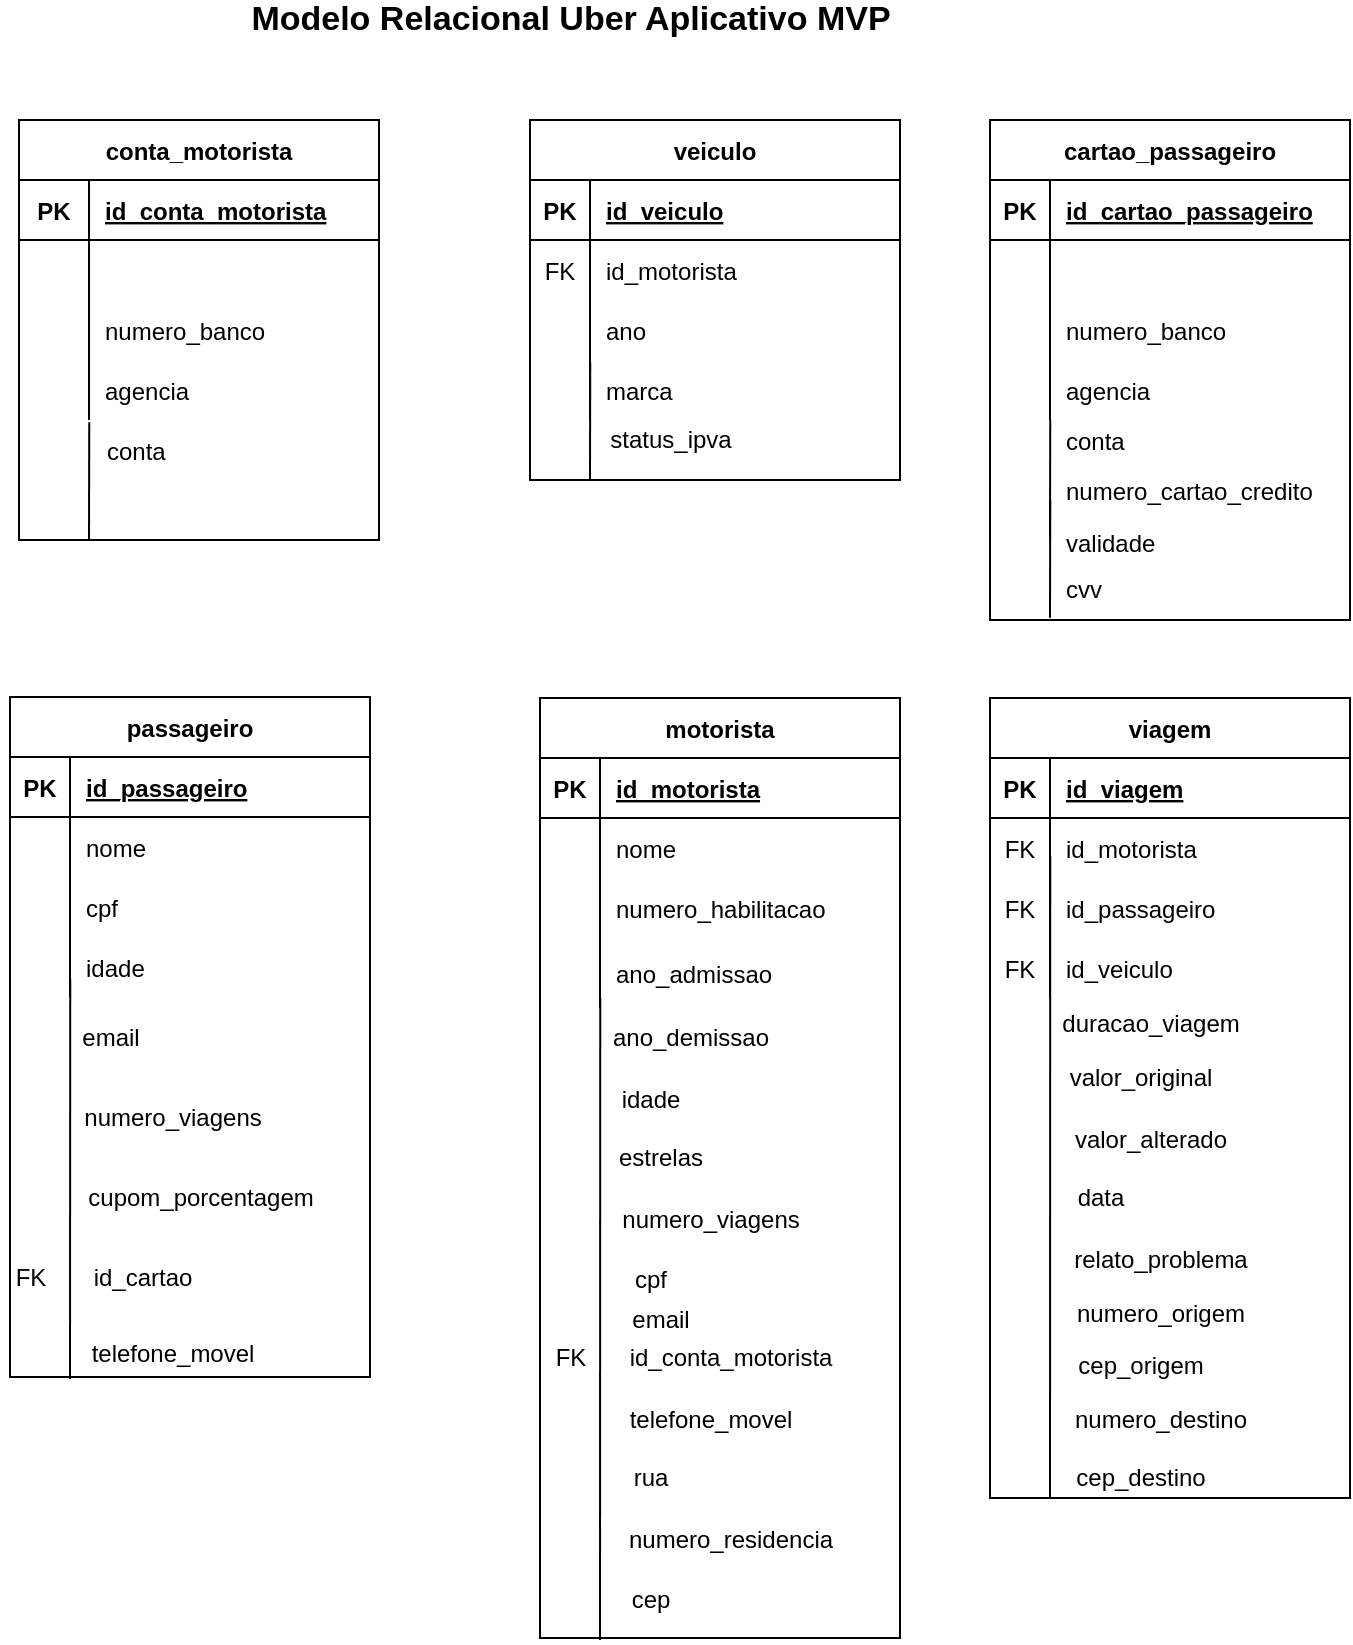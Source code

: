 <mxfile version="15.8.6" type="device"><diagram id="w30qRM0IKflpnNknod8q" name="Page-1"><mxGraphModel dx="1075" dy="501" grid="1" gridSize="10" guides="1" tooltips="1" connect="1" arrows="1" fold="1" page="1" pageScale="1" pageWidth="850" pageHeight="1100" math="0" shadow="0"><root><mxCell id="0"/><mxCell id="1" parent="0"/><mxCell id="W8ecq-d6o16BaMg9O9SW-1" value="conta_motorista" style="shape=table;startSize=30;container=1;collapsible=1;childLayout=tableLayout;fixedRows=1;rowLines=0;fontStyle=1;align=center;resizeLast=1;" parent="1" vertex="1"><mxGeometry x="34.5" y="80" width="180" height="210" as="geometry"/></mxCell><mxCell id="W8ecq-d6o16BaMg9O9SW-2" value="" style="shape=partialRectangle;collapsible=0;dropTarget=0;pointerEvents=0;fillColor=none;top=0;left=0;bottom=1;right=0;points=[[0,0.5],[1,0.5]];portConstraint=eastwest;" parent="W8ecq-d6o16BaMg9O9SW-1" vertex="1"><mxGeometry y="30" width="180" height="30" as="geometry"/></mxCell><mxCell id="W8ecq-d6o16BaMg9O9SW-3" value="PK" style="shape=partialRectangle;connectable=0;fillColor=none;top=0;left=0;bottom=0;right=0;fontStyle=1;overflow=hidden;" parent="W8ecq-d6o16BaMg9O9SW-2" vertex="1"><mxGeometry width="35" height="30" as="geometry"><mxRectangle width="35" height="30" as="alternateBounds"/></mxGeometry></mxCell><mxCell id="W8ecq-d6o16BaMg9O9SW-4" value="id_conta_motorista" style="shape=partialRectangle;connectable=0;fillColor=none;top=0;left=0;bottom=0;right=0;align=left;spacingLeft=6;fontStyle=5;overflow=hidden;" parent="W8ecq-d6o16BaMg9O9SW-2" vertex="1"><mxGeometry x="35" width="145" height="30" as="geometry"><mxRectangle width="145" height="30" as="alternateBounds"/></mxGeometry></mxCell><mxCell id="W8ecq-d6o16BaMg9O9SW-5" value="" style="shape=partialRectangle;collapsible=0;dropTarget=0;pointerEvents=0;fillColor=none;top=0;left=0;bottom=0;right=0;points=[[0,0.5],[1,0.5]];portConstraint=eastwest;" parent="W8ecq-d6o16BaMg9O9SW-1" vertex="1"><mxGeometry y="60" width="180" height="30" as="geometry"/></mxCell><mxCell id="W8ecq-d6o16BaMg9O9SW-6" value="" style="shape=partialRectangle;connectable=0;fillColor=none;top=0;left=0;bottom=0;right=0;editable=1;overflow=hidden;" parent="W8ecq-d6o16BaMg9O9SW-5" vertex="1"><mxGeometry width="35" height="30" as="geometry"><mxRectangle width="35" height="30" as="alternateBounds"/></mxGeometry></mxCell><mxCell id="W8ecq-d6o16BaMg9O9SW-7" value="" style="shape=partialRectangle;connectable=0;fillColor=none;top=0;left=0;bottom=0;right=0;align=left;spacingLeft=6;overflow=hidden;" parent="W8ecq-d6o16BaMg9O9SW-5" vertex="1"><mxGeometry x="35" width="145" height="30" as="geometry"><mxRectangle width="145" height="30" as="alternateBounds"/></mxGeometry></mxCell><mxCell id="W8ecq-d6o16BaMg9O9SW-8" value="" style="shape=partialRectangle;collapsible=0;dropTarget=0;pointerEvents=0;fillColor=none;top=0;left=0;bottom=0;right=0;points=[[0,0.5],[1,0.5]];portConstraint=eastwest;" parent="W8ecq-d6o16BaMg9O9SW-1" vertex="1"><mxGeometry y="90" width="180" height="30" as="geometry"/></mxCell><mxCell id="W8ecq-d6o16BaMg9O9SW-9" value="" style="shape=partialRectangle;connectable=0;fillColor=none;top=0;left=0;bottom=0;right=0;editable=1;overflow=hidden;" parent="W8ecq-d6o16BaMg9O9SW-8" vertex="1"><mxGeometry width="35" height="30" as="geometry"><mxRectangle width="35" height="30" as="alternateBounds"/></mxGeometry></mxCell><mxCell id="W8ecq-d6o16BaMg9O9SW-10" value="numero_banco" style="shape=partialRectangle;connectable=0;fillColor=none;top=0;left=0;bottom=0;right=0;align=left;spacingLeft=6;overflow=hidden;" parent="W8ecq-d6o16BaMg9O9SW-8" vertex="1"><mxGeometry x="35" width="145" height="30" as="geometry"><mxRectangle width="145" height="30" as="alternateBounds"/></mxGeometry></mxCell><mxCell id="W8ecq-d6o16BaMg9O9SW-11" value="" style="shape=partialRectangle;collapsible=0;dropTarget=0;pointerEvents=0;fillColor=none;top=0;left=0;bottom=0;right=0;points=[[0,0.5],[1,0.5]];portConstraint=eastwest;" parent="W8ecq-d6o16BaMg9O9SW-1" vertex="1"><mxGeometry y="120" width="180" height="30" as="geometry"/></mxCell><mxCell id="W8ecq-d6o16BaMg9O9SW-12" value="" style="shape=partialRectangle;connectable=0;fillColor=none;top=0;left=0;bottom=0;right=0;editable=1;overflow=hidden;" parent="W8ecq-d6o16BaMg9O9SW-11" vertex="1"><mxGeometry width="35" height="30" as="geometry"><mxRectangle width="35" height="30" as="alternateBounds"/></mxGeometry></mxCell><mxCell id="W8ecq-d6o16BaMg9O9SW-13" value="" style="shape=partialRectangle;connectable=0;fillColor=none;top=0;left=0;bottom=0;right=0;align=left;spacingLeft=6;overflow=hidden;" parent="W8ecq-d6o16BaMg9O9SW-11" vertex="1"><mxGeometry x="35" width="145" height="30" as="geometry"><mxRectangle width="145" height="30" as="alternateBounds"/></mxGeometry></mxCell><mxCell id="W8ecq-d6o16BaMg9O9SW-16" value="motorista" style="shape=table;startSize=30;container=1;collapsible=1;childLayout=tableLayout;fixedRows=1;rowLines=0;fontStyle=1;align=center;resizeLast=1;" parent="1" vertex="1"><mxGeometry x="295" y="369" width="180" height="470" as="geometry"/></mxCell><mxCell id="W8ecq-d6o16BaMg9O9SW-17" value="" style="shape=partialRectangle;collapsible=0;dropTarget=0;pointerEvents=0;fillColor=none;top=0;left=0;bottom=1;right=0;points=[[0,0.5],[1,0.5]];portConstraint=eastwest;" parent="W8ecq-d6o16BaMg9O9SW-16" vertex="1"><mxGeometry y="30" width="180" height="30" as="geometry"/></mxCell><mxCell id="W8ecq-d6o16BaMg9O9SW-18" value="PK" style="shape=partialRectangle;connectable=0;fillColor=none;top=0;left=0;bottom=0;right=0;fontStyle=1;overflow=hidden;" parent="W8ecq-d6o16BaMg9O9SW-17" vertex="1"><mxGeometry width="30" height="30" as="geometry"><mxRectangle width="30" height="30" as="alternateBounds"/></mxGeometry></mxCell><mxCell id="W8ecq-d6o16BaMg9O9SW-19" value="id_motorista" style="shape=partialRectangle;connectable=0;fillColor=none;top=0;left=0;bottom=0;right=0;align=left;spacingLeft=6;fontStyle=5;overflow=hidden;" parent="W8ecq-d6o16BaMg9O9SW-17" vertex="1"><mxGeometry x="30" width="150" height="30" as="geometry"><mxRectangle width="150" height="30" as="alternateBounds"/></mxGeometry></mxCell><mxCell id="W8ecq-d6o16BaMg9O9SW-20" value="" style="shape=partialRectangle;collapsible=0;dropTarget=0;pointerEvents=0;fillColor=none;top=0;left=0;bottom=0;right=0;points=[[0,0.5],[1,0.5]];portConstraint=eastwest;" parent="W8ecq-d6o16BaMg9O9SW-16" vertex="1"><mxGeometry y="60" width="180" height="30" as="geometry"/></mxCell><mxCell id="W8ecq-d6o16BaMg9O9SW-21" value="" style="shape=partialRectangle;connectable=0;fillColor=none;top=0;left=0;bottom=0;right=0;editable=1;overflow=hidden;" parent="W8ecq-d6o16BaMg9O9SW-20" vertex="1"><mxGeometry width="30" height="30" as="geometry"><mxRectangle width="30" height="30" as="alternateBounds"/></mxGeometry></mxCell><mxCell id="W8ecq-d6o16BaMg9O9SW-22" value="nome" style="shape=partialRectangle;connectable=0;fillColor=none;top=0;left=0;bottom=0;right=0;align=left;spacingLeft=6;overflow=hidden;" parent="W8ecq-d6o16BaMg9O9SW-20" vertex="1"><mxGeometry x="30" width="150" height="30" as="geometry"><mxRectangle width="150" height="30" as="alternateBounds"/></mxGeometry></mxCell><mxCell id="W8ecq-d6o16BaMg9O9SW-23" value="" style="shape=partialRectangle;collapsible=0;dropTarget=0;pointerEvents=0;fillColor=none;top=0;left=0;bottom=0;right=0;points=[[0,0.5],[1,0.5]];portConstraint=eastwest;" parent="W8ecq-d6o16BaMg9O9SW-16" vertex="1"><mxGeometry y="90" width="180" height="30" as="geometry"/></mxCell><mxCell id="W8ecq-d6o16BaMg9O9SW-24" value="" style="shape=partialRectangle;connectable=0;fillColor=none;top=0;left=0;bottom=0;right=0;editable=1;overflow=hidden;" parent="W8ecq-d6o16BaMg9O9SW-23" vertex="1"><mxGeometry width="30" height="30" as="geometry"><mxRectangle width="30" height="30" as="alternateBounds"/></mxGeometry></mxCell><mxCell id="W8ecq-d6o16BaMg9O9SW-25" value="numero_habilitacao" style="shape=partialRectangle;connectable=0;fillColor=none;top=0;left=0;bottom=0;right=0;align=left;spacingLeft=6;overflow=hidden;" parent="W8ecq-d6o16BaMg9O9SW-23" vertex="1"><mxGeometry x="30" width="150" height="30" as="geometry"><mxRectangle width="150" height="30" as="alternateBounds"/></mxGeometry></mxCell><mxCell id="W8ecq-d6o16BaMg9O9SW-26" value="" style="shape=partialRectangle;collapsible=0;dropTarget=0;pointerEvents=0;fillColor=none;top=0;left=0;bottom=0;right=0;points=[[0,0.5],[1,0.5]];portConstraint=eastwest;" parent="W8ecq-d6o16BaMg9O9SW-16" vertex="1"><mxGeometry y="120" width="180" height="35" as="geometry"/></mxCell><mxCell id="W8ecq-d6o16BaMg9O9SW-27" value="" style="shape=partialRectangle;connectable=0;fillColor=none;top=0;left=0;bottom=0;right=0;editable=1;overflow=hidden;" parent="W8ecq-d6o16BaMg9O9SW-26" vertex="1"><mxGeometry width="30" height="35" as="geometry"><mxRectangle width="30" height="35" as="alternateBounds"/></mxGeometry></mxCell><mxCell id="W8ecq-d6o16BaMg9O9SW-28" value="ano_admissao" style="shape=partialRectangle;connectable=0;fillColor=none;top=0;left=0;bottom=0;right=0;align=left;spacingLeft=6;overflow=hidden;" parent="W8ecq-d6o16BaMg9O9SW-26" vertex="1"><mxGeometry x="30" width="150" height="35" as="geometry"><mxRectangle width="150" height="35" as="alternateBounds"/></mxGeometry></mxCell><mxCell id="W8ecq-d6o16BaMg9O9SW-31" value="cpf" style="text;html=1;align=center;verticalAlign=middle;resizable=0;points=[];autosize=1;strokeColor=none;fillColor=none;" parent="1" vertex="1"><mxGeometry x="335" y="650" width="30" height="20" as="geometry"/></mxCell><mxCell id="W8ecq-d6o16BaMg9O9SW-32" value="idade" style="text;html=1;align=center;verticalAlign=middle;resizable=0;points=[];autosize=1;strokeColor=none;fillColor=none;" parent="1" vertex="1"><mxGeometry x="330" y="560" width="40" height="20" as="geometry"/></mxCell><mxCell id="W8ecq-d6o16BaMg9O9SW-33" value="estrelas" style="text;html=1;align=center;verticalAlign=middle;resizable=0;points=[];autosize=1;strokeColor=none;fillColor=none;" parent="1" vertex="1"><mxGeometry x="325" y="589" width="60" height="20" as="geometry"/></mxCell><mxCell id="W8ecq-d6o16BaMg9O9SW-34" value="numero_viagens" style="text;html=1;align=center;verticalAlign=middle;resizable=0;points=[];autosize=1;strokeColor=none;fillColor=none;" parent="1" vertex="1"><mxGeometry x="330" y="620" width="100" height="20" as="geometry"/></mxCell><mxCell id="W8ecq-d6o16BaMg9O9SW-37" value="id_conta_motorista&lt;br&gt;" style="text;html=1;align=center;verticalAlign=middle;resizable=0;points=[];autosize=1;strokeColor=none;fillColor=none;" parent="1" vertex="1"><mxGeometry x="330" y="689" width="120" height="20" as="geometry"/></mxCell><mxCell id="W8ecq-d6o16BaMg9O9SW-38" value="FK" style="text;html=1;align=center;verticalAlign=middle;resizable=0;points=[];autosize=1;strokeColor=none;fillColor=none;" parent="1" vertex="1"><mxGeometry x="295" y="689" width="30" height="20" as="geometry"/></mxCell><mxCell id="W8ecq-d6o16BaMg9O9SW-39" value="telefone_movel" style="text;html=1;align=center;verticalAlign=middle;resizable=0;points=[];autosize=1;strokeColor=none;fillColor=none;" parent="1" vertex="1"><mxGeometry x="330" y="720" width="100" height="20" as="geometry"/></mxCell><mxCell id="W8ecq-d6o16BaMg9O9SW-40" value="rua" style="text;html=1;align=center;verticalAlign=middle;resizable=0;points=[];autosize=1;strokeColor=none;fillColor=none;" parent="1" vertex="1"><mxGeometry x="335" y="749" width="30" height="20" as="geometry"/></mxCell><mxCell id="W8ecq-d6o16BaMg9O9SW-57" value="veiculo" style="shape=table;startSize=30;container=1;collapsible=1;childLayout=tableLayout;fixedRows=1;rowLines=0;fontStyle=1;align=center;resizeLast=1;" parent="1" vertex="1"><mxGeometry x="290" y="80" width="185" height="180" as="geometry"/></mxCell><mxCell id="W8ecq-d6o16BaMg9O9SW-58" value="" style="shape=partialRectangle;collapsible=0;dropTarget=0;pointerEvents=0;fillColor=none;top=0;left=0;bottom=1;right=0;points=[[0,0.5],[1,0.5]];portConstraint=eastwest;" parent="W8ecq-d6o16BaMg9O9SW-57" vertex="1"><mxGeometry y="30" width="185" height="30" as="geometry"/></mxCell><mxCell id="W8ecq-d6o16BaMg9O9SW-59" value="PK" style="shape=partialRectangle;connectable=0;fillColor=none;top=0;left=0;bottom=0;right=0;fontStyle=1;overflow=hidden;" parent="W8ecq-d6o16BaMg9O9SW-58" vertex="1"><mxGeometry width="30" height="30" as="geometry"><mxRectangle width="30" height="30" as="alternateBounds"/></mxGeometry></mxCell><mxCell id="W8ecq-d6o16BaMg9O9SW-60" value="id_veiculo" style="shape=partialRectangle;connectable=0;fillColor=none;top=0;left=0;bottom=0;right=0;align=left;spacingLeft=6;fontStyle=5;overflow=hidden;" parent="W8ecq-d6o16BaMg9O9SW-58" vertex="1"><mxGeometry x="30" width="155" height="30" as="geometry"><mxRectangle width="155" height="30" as="alternateBounds"/></mxGeometry></mxCell><mxCell id="W8ecq-d6o16BaMg9O9SW-61" value="" style="shape=partialRectangle;collapsible=0;dropTarget=0;pointerEvents=0;fillColor=none;top=0;left=0;bottom=0;right=0;points=[[0,0.5],[1,0.5]];portConstraint=eastwest;" parent="W8ecq-d6o16BaMg9O9SW-57" vertex="1"><mxGeometry y="60" width="185" height="30" as="geometry"/></mxCell><mxCell id="W8ecq-d6o16BaMg9O9SW-62" value="FK" style="shape=partialRectangle;connectable=0;fillColor=none;top=0;left=0;bottom=0;right=0;editable=1;overflow=hidden;" parent="W8ecq-d6o16BaMg9O9SW-61" vertex="1"><mxGeometry width="30" height="30" as="geometry"><mxRectangle width="30" height="30" as="alternateBounds"/></mxGeometry></mxCell><mxCell id="W8ecq-d6o16BaMg9O9SW-63" value="id_motorista" style="shape=partialRectangle;connectable=0;fillColor=none;top=0;left=0;bottom=0;right=0;align=left;spacingLeft=6;overflow=hidden;" parent="W8ecq-d6o16BaMg9O9SW-61" vertex="1"><mxGeometry x="30" width="155" height="30" as="geometry"><mxRectangle width="155" height="30" as="alternateBounds"/></mxGeometry></mxCell><mxCell id="W8ecq-d6o16BaMg9O9SW-64" value="" style="shape=partialRectangle;collapsible=0;dropTarget=0;pointerEvents=0;fillColor=none;top=0;left=0;bottom=0;right=0;points=[[0,0.5],[1,0.5]];portConstraint=eastwest;" parent="W8ecq-d6o16BaMg9O9SW-57" vertex="1"><mxGeometry y="90" width="185" height="30" as="geometry"/></mxCell><mxCell id="W8ecq-d6o16BaMg9O9SW-65" value="" style="shape=partialRectangle;connectable=0;fillColor=none;top=0;left=0;bottom=0;right=0;editable=1;overflow=hidden;" parent="W8ecq-d6o16BaMg9O9SW-64" vertex="1"><mxGeometry width="30" height="30" as="geometry"><mxRectangle width="30" height="30" as="alternateBounds"/></mxGeometry></mxCell><mxCell id="W8ecq-d6o16BaMg9O9SW-66" value="ano" style="shape=partialRectangle;connectable=0;fillColor=none;top=0;left=0;bottom=0;right=0;align=left;spacingLeft=6;overflow=hidden;" parent="W8ecq-d6o16BaMg9O9SW-64" vertex="1"><mxGeometry x="30" width="155" height="30" as="geometry"><mxRectangle width="155" height="30" as="alternateBounds"/></mxGeometry></mxCell><mxCell id="W8ecq-d6o16BaMg9O9SW-67" value="" style="shape=partialRectangle;collapsible=0;dropTarget=0;pointerEvents=0;fillColor=none;top=0;left=0;bottom=0;right=0;points=[[0,0.5],[1,0.5]];portConstraint=eastwest;" parent="W8ecq-d6o16BaMg9O9SW-57" vertex="1"><mxGeometry y="120" width="185" height="30" as="geometry"/></mxCell><mxCell id="W8ecq-d6o16BaMg9O9SW-68" value="" style="shape=partialRectangle;connectable=0;fillColor=none;top=0;left=0;bottom=0;right=0;editable=1;overflow=hidden;" parent="W8ecq-d6o16BaMg9O9SW-67" vertex="1"><mxGeometry width="30" height="30" as="geometry"><mxRectangle width="30" height="30" as="alternateBounds"/></mxGeometry></mxCell><mxCell id="W8ecq-d6o16BaMg9O9SW-69" value="marca" style="shape=partialRectangle;connectable=0;fillColor=none;top=0;left=0;bottom=0;right=0;align=left;spacingLeft=6;overflow=hidden;" parent="W8ecq-d6o16BaMg9O9SW-67" vertex="1"><mxGeometry x="30" width="155" height="30" as="geometry"><mxRectangle width="155" height="30" as="alternateBounds"/></mxGeometry></mxCell><mxCell id="W8ecq-d6o16BaMg9O9SW-70" value="status_ipva" style="text;html=1;align=center;verticalAlign=middle;resizable=0;points=[];autosize=1;strokeColor=none;fillColor=none;" parent="1" vertex="1"><mxGeometry x="320" y="230" width="80" height="20" as="geometry"/></mxCell><mxCell id="W8ecq-d6o16BaMg9O9SW-71" value="viagem" style="shape=table;startSize=30;container=1;collapsible=1;childLayout=tableLayout;fixedRows=1;rowLines=0;fontStyle=1;align=center;resizeLast=1;" parent="1" vertex="1"><mxGeometry x="520" y="369" width="180" height="400" as="geometry"/></mxCell><mxCell id="W8ecq-d6o16BaMg9O9SW-72" value="" style="shape=partialRectangle;collapsible=0;dropTarget=0;pointerEvents=0;fillColor=none;top=0;left=0;bottom=1;right=0;points=[[0,0.5],[1,0.5]];portConstraint=eastwest;" parent="W8ecq-d6o16BaMg9O9SW-71" vertex="1"><mxGeometry y="30" width="180" height="30" as="geometry"/></mxCell><mxCell id="W8ecq-d6o16BaMg9O9SW-73" value="PK" style="shape=partialRectangle;connectable=0;fillColor=none;top=0;left=0;bottom=0;right=0;fontStyle=1;overflow=hidden;" parent="W8ecq-d6o16BaMg9O9SW-72" vertex="1"><mxGeometry width="30" height="30" as="geometry"><mxRectangle width="30" height="30" as="alternateBounds"/></mxGeometry></mxCell><mxCell id="W8ecq-d6o16BaMg9O9SW-74" value="id_viagem" style="shape=partialRectangle;connectable=0;fillColor=none;top=0;left=0;bottom=0;right=0;align=left;spacingLeft=6;fontStyle=5;overflow=hidden;" parent="W8ecq-d6o16BaMg9O9SW-72" vertex="1"><mxGeometry x="30" width="150" height="30" as="geometry"><mxRectangle width="150" height="30" as="alternateBounds"/></mxGeometry></mxCell><mxCell id="W8ecq-d6o16BaMg9O9SW-75" value="" style="shape=partialRectangle;collapsible=0;dropTarget=0;pointerEvents=0;fillColor=none;top=0;left=0;bottom=0;right=0;points=[[0,0.5],[1,0.5]];portConstraint=eastwest;" parent="W8ecq-d6o16BaMg9O9SW-71" vertex="1"><mxGeometry y="60" width="180" height="30" as="geometry"/></mxCell><mxCell id="W8ecq-d6o16BaMg9O9SW-76" value="FK" style="shape=partialRectangle;connectable=0;fillColor=none;top=0;left=0;bottom=0;right=0;editable=1;overflow=hidden;" parent="W8ecq-d6o16BaMg9O9SW-75" vertex="1"><mxGeometry width="30" height="30" as="geometry"><mxRectangle width="30" height="30" as="alternateBounds"/></mxGeometry></mxCell><mxCell id="W8ecq-d6o16BaMg9O9SW-77" value="id_motorista" style="shape=partialRectangle;connectable=0;fillColor=none;top=0;left=0;bottom=0;right=0;align=left;spacingLeft=6;overflow=hidden;" parent="W8ecq-d6o16BaMg9O9SW-75" vertex="1"><mxGeometry x="30" width="150" height="30" as="geometry"><mxRectangle width="150" height="30" as="alternateBounds"/></mxGeometry></mxCell><mxCell id="W8ecq-d6o16BaMg9O9SW-78" value="" style="shape=partialRectangle;collapsible=0;dropTarget=0;pointerEvents=0;fillColor=none;top=0;left=0;bottom=0;right=0;points=[[0,0.5],[1,0.5]];portConstraint=eastwest;" parent="W8ecq-d6o16BaMg9O9SW-71" vertex="1"><mxGeometry y="90" width="180" height="30" as="geometry"/></mxCell><mxCell id="W8ecq-d6o16BaMg9O9SW-79" value="FK" style="shape=partialRectangle;connectable=0;fillColor=none;top=0;left=0;bottom=0;right=0;editable=1;overflow=hidden;" parent="W8ecq-d6o16BaMg9O9SW-78" vertex="1"><mxGeometry width="30" height="30" as="geometry"><mxRectangle width="30" height="30" as="alternateBounds"/></mxGeometry></mxCell><mxCell id="W8ecq-d6o16BaMg9O9SW-80" value="id_passageiro" style="shape=partialRectangle;connectable=0;fillColor=none;top=0;left=0;bottom=0;right=0;align=left;spacingLeft=6;overflow=hidden;" parent="W8ecq-d6o16BaMg9O9SW-78" vertex="1"><mxGeometry x="30" width="150" height="30" as="geometry"><mxRectangle width="150" height="30" as="alternateBounds"/></mxGeometry></mxCell><mxCell id="W8ecq-d6o16BaMg9O9SW-81" value="" style="shape=partialRectangle;collapsible=0;dropTarget=0;pointerEvents=0;fillColor=none;top=0;left=0;bottom=0;right=0;points=[[0,0.5],[1,0.5]];portConstraint=eastwest;" parent="W8ecq-d6o16BaMg9O9SW-71" vertex="1"><mxGeometry y="120" width="180" height="30" as="geometry"/></mxCell><mxCell id="W8ecq-d6o16BaMg9O9SW-82" value="FK" style="shape=partialRectangle;connectable=0;fillColor=none;top=0;left=0;bottom=0;right=0;editable=1;overflow=hidden;" parent="W8ecq-d6o16BaMg9O9SW-81" vertex="1"><mxGeometry width="30" height="30" as="geometry"><mxRectangle width="30" height="30" as="alternateBounds"/></mxGeometry></mxCell><mxCell id="W8ecq-d6o16BaMg9O9SW-83" value="id_veiculo" style="shape=partialRectangle;connectable=0;fillColor=none;top=0;left=0;bottom=0;right=0;align=left;spacingLeft=6;overflow=hidden;" parent="W8ecq-d6o16BaMg9O9SW-81" vertex="1"><mxGeometry x="30" width="150" height="30" as="geometry"><mxRectangle width="150" height="30" as="alternateBounds"/></mxGeometry></mxCell><mxCell id="W8ecq-d6o16BaMg9O9SW-86" value="duracao_viagem" style="text;html=1;align=center;verticalAlign=middle;resizable=0;points=[];autosize=1;strokeColor=none;fillColor=none;" parent="1" vertex="1"><mxGeometry x="550" y="522" width="100" height="20" as="geometry"/></mxCell><mxCell id="W8ecq-d6o16BaMg9O9SW-87" value="valor_original" style="text;html=1;align=center;verticalAlign=middle;resizable=0;points=[];autosize=1;strokeColor=none;fillColor=none;" parent="1" vertex="1"><mxGeometry x="550" y="549" width="90" height="20" as="geometry"/></mxCell><mxCell id="W8ecq-d6o16BaMg9O9SW-88" value="valor_alterado" style="text;html=1;align=center;verticalAlign=middle;resizable=0;points=[];autosize=1;strokeColor=none;fillColor=none;" parent="1" vertex="1"><mxGeometry x="555" y="580" width="90" height="20" as="geometry"/></mxCell><mxCell id="W8ecq-d6o16BaMg9O9SW-89" value="data" style="text;html=1;align=center;verticalAlign=middle;resizable=0;points=[];autosize=1;strokeColor=none;fillColor=none;" parent="1" vertex="1"><mxGeometry x="555" y="609" width="40" height="20" as="geometry"/></mxCell><mxCell id="W8ecq-d6o16BaMg9O9SW-90" value="relato_problema" style="text;html=1;align=center;verticalAlign=middle;resizable=0;points=[];autosize=1;strokeColor=none;fillColor=none;" parent="1" vertex="1"><mxGeometry x="555" y="640" width="100" height="20" as="geometry"/></mxCell><mxCell id="W8ecq-d6o16BaMg9O9SW-106" value="cartao_passageiro" style="shape=table;startSize=30;container=1;collapsible=1;childLayout=tableLayout;fixedRows=1;rowLines=0;fontStyle=1;align=center;resizeLast=1;" parent="1" vertex="1"><mxGeometry x="520" y="80" width="180" height="250" as="geometry"/></mxCell><mxCell id="W8ecq-d6o16BaMg9O9SW-107" value="" style="shape=partialRectangle;collapsible=0;dropTarget=0;pointerEvents=0;fillColor=none;top=0;left=0;bottom=1;right=0;points=[[0,0.5],[1,0.5]];portConstraint=eastwest;" parent="W8ecq-d6o16BaMg9O9SW-106" vertex="1"><mxGeometry y="30" width="180" height="30" as="geometry"/></mxCell><mxCell id="W8ecq-d6o16BaMg9O9SW-108" value="PK" style="shape=partialRectangle;connectable=0;fillColor=none;top=0;left=0;bottom=0;right=0;fontStyle=1;overflow=hidden;" parent="W8ecq-d6o16BaMg9O9SW-107" vertex="1"><mxGeometry width="30" height="30" as="geometry"><mxRectangle width="30" height="30" as="alternateBounds"/></mxGeometry></mxCell><mxCell id="W8ecq-d6o16BaMg9O9SW-109" value="id_cartao_passageiro" style="shape=partialRectangle;connectable=0;fillColor=none;top=0;left=0;bottom=0;right=0;align=left;spacingLeft=6;fontStyle=5;overflow=hidden;" parent="W8ecq-d6o16BaMg9O9SW-107" vertex="1"><mxGeometry x="30" width="150" height="30" as="geometry"><mxRectangle width="150" height="30" as="alternateBounds"/></mxGeometry></mxCell><mxCell id="W8ecq-d6o16BaMg9O9SW-110" value="" style="shape=partialRectangle;collapsible=0;dropTarget=0;pointerEvents=0;fillColor=none;top=0;left=0;bottom=0;right=0;points=[[0,0.5],[1,0.5]];portConstraint=eastwest;" parent="W8ecq-d6o16BaMg9O9SW-106" vertex="1"><mxGeometry y="60" width="180" height="30" as="geometry"/></mxCell><mxCell id="W8ecq-d6o16BaMg9O9SW-111" value="" style="shape=partialRectangle;connectable=0;fillColor=none;top=0;left=0;bottom=0;right=0;editable=1;overflow=hidden;" parent="W8ecq-d6o16BaMg9O9SW-110" vertex="1"><mxGeometry width="30" height="30" as="geometry"><mxRectangle width="30" height="30" as="alternateBounds"/></mxGeometry></mxCell><mxCell id="W8ecq-d6o16BaMg9O9SW-112" value="" style="shape=partialRectangle;connectable=0;fillColor=none;top=0;left=0;bottom=0;right=0;align=left;spacingLeft=6;overflow=hidden;" parent="W8ecq-d6o16BaMg9O9SW-110" vertex="1"><mxGeometry x="30" width="150" height="30" as="geometry"><mxRectangle width="150" height="30" as="alternateBounds"/></mxGeometry></mxCell><mxCell id="W8ecq-d6o16BaMg9O9SW-113" value="" style="shape=partialRectangle;collapsible=0;dropTarget=0;pointerEvents=0;fillColor=none;top=0;left=0;bottom=0;right=0;points=[[0,0.5],[1,0.5]];portConstraint=eastwest;" parent="W8ecq-d6o16BaMg9O9SW-106" vertex="1"><mxGeometry y="90" width="180" height="30" as="geometry"/></mxCell><mxCell id="W8ecq-d6o16BaMg9O9SW-114" value="" style="shape=partialRectangle;connectable=0;fillColor=none;top=0;left=0;bottom=0;right=0;editable=1;overflow=hidden;" parent="W8ecq-d6o16BaMg9O9SW-113" vertex="1"><mxGeometry width="30" height="30" as="geometry"><mxRectangle width="30" height="30" as="alternateBounds"/></mxGeometry></mxCell><mxCell id="W8ecq-d6o16BaMg9O9SW-115" value="numero_banco" style="shape=partialRectangle;connectable=0;fillColor=none;top=0;left=0;bottom=0;right=0;align=left;spacingLeft=6;overflow=hidden;" parent="W8ecq-d6o16BaMg9O9SW-113" vertex="1"><mxGeometry x="30" width="150" height="30" as="geometry"><mxRectangle width="150" height="30" as="alternateBounds"/></mxGeometry></mxCell><mxCell id="W8ecq-d6o16BaMg9O9SW-116" value="" style="shape=partialRectangle;collapsible=0;dropTarget=0;pointerEvents=0;fillColor=none;top=0;left=0;bottom=0;right=0;points=[[0,0.5],[1,0.5]];portConstraint=eastwest;" parent="W8ecq-d6o16BaMg9O9SW-106" vertex="1"><mxGeometry y="120" width="180" height="30" as="geometry"/></mxCell><mxCell id="W8ecq-d6o16BaMg9O9SW-117" value="" style="shape=partialRectangle;connectable=0;fillColor=none;top=0;left=0;bottom=0;right=0;editable=1;overflow=hidden;" parent="W8ecq-d6o16BaMg9O9SW-116" vertex="1"><mxGeometry width="30" height="30" as="geometry"><mxRectangle width="30" height="30" as="alternateBounds"/></mxGeometry></mxCell><mxCell id="W8ecq-d6o16BaMg9O9SW-118" value="" style="shape=partialRectangle;connectable=0;fillColor=none;top=0;left=0;bottom=0;right=0;align=left;spacingLeft=6;overflow=hidden;" parent="W8ecq-d6o16BaMg9O9SW-116" vertex="1"><mxGeometry x="30" width="150" height="30" as="geometry"><mxRectangle width="150" height="30" as="alternateBounds"/></mxGeometry></mxCell><mxCell id="W8ecq-d6o16BaMg9O9SW-119" value="passageiro" style="shape=table;startSize=30;container=1;collapsible=1;childLayout=tableLayout;fixedRows=1;rowLines=0;fontStyle=1;align=center;resizeLast=1;" parent="1" vertex="1"><mxGeometry x="30" y="368.5" width="180" height="340" as="geometry"/></mxCell><mxCell id="W8ecq-d6o16BaMg9O9SW-120" value="" style="shape=partialRectangle;collapsible=0;dropTarget=0;pointerEvents=0;fillColor=none;top=0;left=0;bottom=1;right=0;points=[[0,0.5],[1,0.5]];portConstraint=eastwest;" parent="W8ecq-d6o16BaMg9O9SW-119" vertex="1"><mxGeometry y="30" width="180" height="30" as="geometry"/></mxCell><mxCell id="W8ecq-d6o16BaMg9O9SW-121" value="PK" style="shape=partialRectangle;connectable=0;fillColor=none;top=0;left=0;bottom=0;right=0;fontStyle=1;overflow=hidden;" parent="W8ecq-d6o16BaMg9O9SW-120" vertex="1"><mxGeometry width="30" height="30" as="geometry"><mxRectangle width="30" height="30" as="alternateBounds"/></mxGeometry></mxCell><mxCell id="W8ecq-d6o16BaMg9O9SW-122" value="id_passageiro" style="shape=partialRectangle;connectable=0;fillColor=none;top=0;left=0;bottom=0;right=0;align=left;spacingLeft=6;fontStyle=5;overflow=hidden;" parent="W8ecq-d6o16BaMg9O9SW-120" vertex="1"><mxGeometry x="30" width="150" height="30" as="geometry"><mxRectangle width="150" height="30" as="alternateBounds"/></mxGeometry></mxCell><mxCell id="W8ecq-d6o16BaMg9O9SW-123" value="" style="shape=partialRectangle;collapsible=0;dropTarget=0;pointerEvents=0;fillColor=none;top=0;left=0;bottom=0;right=0;points=[[0,0.5],[1,0.5]];portConstraint=eastwest;" parent="W8ecq-d6o16BaMg9O9SW-119" vertex="1"><mxGeometry y="60" width="180" height="30" as="geometry"/></mxCell><mxCell id="W8ecq-d6o16BaMg9O9SW-124" value="" style="shape=partialRectangle;connectable=0;fillColor=none;top=0;left=0;bottom=0;right=0;editable=1;overflow=hidden;" parent="W8ecq-d6o16BaMg9O9SW-123" vertex="1"><mxGeometry width="30" height="30" as="geometry"><mxRectangle width="30" height="30" as="alternateBounds"/></mxGeometry></mxCell><mxCell id="W8ecq-d6o16BaMg9O9SW-125" value="nome" style="shape=partialRectangle;connectable=0;fillColor=none;top=0;left=0;bottom=0;right=0;align=left;spacingLeft=6;overflow=hidden;" parent="W8ecq-d6o16BaMg9O9SW-123" vertex="1"><mxGeometry x="30" width="150" height="30" as="geometry"><mxRectangle width="150" height="30" as="alternateBounds"/></mxGeometry></mxCell><mxCell id="W8ecq-d6o16BaMg9O9SW-126" value="" style="shape=partialRectangle;collapsible=0;dropTarget=0;pointerEvents=0;fillColor=none;top=0;left=0;bottom=0;right=0;points=[[0,0.5],[1,0.5]];portConstraint=eastwest;" parent="W8ecq-d6o16BaMg9O9SW-119" vertex="1"><mxGeometry y="90" width="180" height="30" as="geometry"/></mxCell><mxCell id="W8ecq-d6o16BaMg9O9SW-127" value="" style="shape=partialRectangle;connectable=0;fillColor=none;top=0;left=0;bottom=0;right=0;editable=1;overflow=hidden;" parent="W8ecq-d6o16BaMg9O9SW-126" vertex="1"><mxGeometry width="30" height="30" as="geometry"><mxRectangle width="30" height="30" as="alternateBounds"/></mxGeometry></mxCell><mxCell id="W8ecq-d6o16BaMg9O9SW-128" value="cpf" style="shape=partialRectangle;connectable=0;fillColor=none;top=0;left=0;bottom=0;right=0;align=left;spacingLeft=6;overflow=hidden;" parent="W8ecq-d6o16BaMg9O9SW-126" vertex="1"><mxGeometry x="30" width="150" height="30" as="geometry"><mxRectangle width="150" height="30" as="alternateBounds"/></mxGeometry></mxCell><mxCell id="W8ecq-d6o16BaMg9O9SW-129" value="" style="shape=partialRectangle;collapsible=0;dropTarget=0;pointerEvents=0;fillColor=none;top=0;left=0;bottom=0;right=0;points=[[0,0.5],[1,0.5]];portConstraint=eastwest;" parent="W8ecq-d6o16BaMg9O9SW-119" vertex="1"><mxGeometry y="120" width="180" height="30" as="geometry"/></mxCell><mxCell id="W8ecq-d6o16BaMg9O9SW-130" value="" style="shape=partialRectangle;connectable=0;fillColor=none;top=0;left=0;bottom=0;right=0;editable=1;overflow=hidden;" parent="W8ecq-d6o16BaMg9O9SW-129" vertex="1"><mxGeometry width="30" height="30" as="geometry"><mxRectangle width="30" height="30" as="alternateBounds"/></mxGeometry></mxCell><mxCell id="W8ecq-d6o16BaMg9O9SW-131" value="idade" style="shape=partialRectangle;connectable=0;fillColor=none;top=0;left=0;bottom=0;right=0;align=left;spacingLeft=6;overflow=hidden;" parent="W8ecq-d6o16BaMg9O9SW-129" vertex="1"><mxGeometry x="30" width="150" height="30" as="geometry"><mxRectangle width="150" height="30" as="alternateBounds"/></mxGeometry></mxCell><mxCell id="W8ecq-d6o16BaMg9O9SW-132" value="email" style="text;html=1;align=center;verticalAlign=middle;resizable=0;points=[];autosize=1;strokeColor=none;fillColor=none;" parent="1" vertex="1"><mxGeometry x="60" y="528.5" width="40" height="20" as="geometry"/></mxCell><mxCell id="W8ecq-d6o16BaMg9O9SW-133" value="numero_viagens" style="text;html=1;align=center;verticalAlign=middle;resizable=0;points=[];autosize=1;strokeColor=none;fillColor=none;" parent="1" vertex="1"><mxGeometry x="61" y="568.5" width="100" height="20" as="geometry"/></mxCell><mxCell id="W8ecq-d6o16BaMg9O9SW-134" value="cupom_porcentagem" style="text;html=1;align=center;verticalAlign=middle;resizable=0;points=[];autosize=1;strokeColor=none;fillColor=none;" parent="1" vertex="1"><mxGeometry x="60" y="608.5" width="130" height="20" as="geometry"/></mxCell><mxCell id="W8ecq-d6o16BaMg9O9SW-135" value="id_cartao" style="text;html=1;align=center;verticalAlign=middle;resizable=0;points=[];autosize=1;strokeColor=none;fillColor=none;" parent="1" vertex="1"><mxGeometry x="66" y="648.5" width="60" height="20" as="geometry"/></mxCell><mxCell id="W8ecq-d6o16BaMg9O9SW-136" value="FK" style="text;html=1;align=center;verticalAlign=middle;resizable=0;points=[];autosize=1;strokeColor=none;fillColor=none;" parent="1" vertex="1"><mxGeometry x="25" y="648.5" width="30" height="20" as="geometry"/></mxCell><mxCell id="W8ecq-d6o16BaMg9O9SW-137" value="telefone_movel" style="text;html=1;align=center;verticalAlign=middle;resizable=0;points=[];autosize=1;strokeColor=none;fillColor=none;" parent="1" vertex="1"><mxGeometry x="61" y="686.5" width="100" height="20" as="geometry"/></mxCell><mxCell id="TToyPtwtUOvTggzIOJrJ-1" value="" style="endArrow=none;html=1;rounded=0;exitX=0.184;exitY=1.037;exitDx=0;exitDy=0;exitPerimeter=0;" parent="1" edge="1"><mxGeometry width="50" height="50" relative="1" as="geometry"><mxPoint x="69.62" y="231.11" as="sourcePoint"/><mxPoint x="69.5" y="290" as="targetPoint"/></mxGeometry></mxCell><mxCell id="TToyPtwtUOvTggzIOJrJ-2" value="agencia" style="shape=partialRectangle;connectable=0;fillColor=none;top=0;left=0;bottom=0;right=0;align=left;spacingLeft=6;overflow=hidden;" parent="1" vertex="1"><mxGeometry x="69.5" y="200" width="145" height="30" as="geometry"><mxRectangle width="145" height="30" as="alternateBounds"/></mxGeometry></mxCell><mxCell id="TToyPtwtUOvTggzIOJrJ-3" value="conta" style="shape=partialRectangle;connectable=0;fillColor=none;top=0;left=0;bottom=0;right=0;align=left;spacingLeft=6;overflow=hidden;" parent="1" vertex="1"><mxGeometry x="70.5" y="230" width="145" height="30" as="geometry"><mxRectangle width="145" height="30" as="alternateBounds"/></mxGeometry></mxCell><mxCell id="TToyPtwtUOvTggzIOJrJ-4" value="" style="endArrow=none;html=1;rounded=0;exitX=0.184;exitY=1.037;exitDx=0;exitDy=0;exitPerimeter=0;" parent="1" edge="1"><mxGeometry width="50" height="50" relative="1" as="geometry"><mxPoint x="320.12" y="201.11" as="sourcePoint"/><mxPoint x="320" y="260" as="targetPoint"/></mxGeometry></mxCell><mxCell id="TToyPtwtUOvTggzIOJrJ-8" value="" style="endArrow=none;html=1;rounded=0;exitX=0.184;exitY=1.037;exitDx=0;exitDy=0;exitPerimeter=0;" parent="1" edge="1"><mxGeometry width="50" height="50" relative="1" as="geometry"><mxPoint x="550.12" y="230" as="sourcePoint"/><mxPoint x="550" y="288.89" as="targetPoint"/></mxGeometry></mxCell><mxCell id="TToyPtwtUOvTggzIOJrJ-9" value="" style="endArrow=none;html=1;rounded=0;exitX=0.184;exitY=1.037;exitDx=0;exitDy=0;exitPerimeter=0;" parent="1" edge="1"><mxGeometry width="50" height="50" relative="1" as="geometry"><mxPoint x="550.12" y="270" as="sourcePoint"/><mxPoint x="550" y="328.89" as="targetPoint"/></mxGeometry></mxCell><mxCell id="TToyPtwtUOvTggzIOJrJ-10" value="agencia" style="shape=partialRectangle;connectable=0;fillColor=none;top=0;left=0;bottom=0;right=0;align=left;spacingLeft=6;overflow=hidden;" parent="1" vertex="1"><mxGeometry x="550" y="200" width="145" height="30" as="geometry"><mxRectangle width="145" height="30" as="alternateBounds"/></mxGeometry></mxCell><mxCell id="TToyPtwtUOvTggzIOJrJ-11" value="conta" style="shape=partialRectangle;connectable=0;fillColor=none;top=0;left=0;bottom=0;right=0;align=left;spacingLeft=6;overflow=hidden;" parent="1" vertex="1"><mxGeometry x="550" y="225" width="145" height="30" as="geometry"><mxRectangle width="145" height="30" as="alternateBounds"/></mxGeometry></mxCell><mxCell id="TToyPtwtUOvTggzIOJrJ-12" value="numero_cartao_credito" style="shape=partialRectangle;connectable=0;fillColor=none;top=0;left=0;bottom=0;right=0;align=left;spacingLeft=6;overflow=hidden;" parent="1" vertex="1"><mxGeometry x="550" y="250" width="145" height="30" as="geometry"><mxRectangle width="145" height="30" as="alternateBounds"/></mxGeometry></mxCell><mxCell id="TToyPtwtUOvTggzIOJrJ-13" value="validade" style="shape=partialRectangle;connectable=0;fillColor=none;top=0;left=0;bottom=0;right=0;align=left;spacingLeft=6;overflow=hidden;" parent="1" vertex="1"><mxGeometry x="550" y="276" width="145" height="30" as="geometry"><mxRectangle width="145" height="30" as="alternateBounds"/></mxGeometry></mxCell><mxCell id="TToyPtwtUOvTggzIOJrJ-14" value="cvv" style="shape=partialRectangle;connectable=0;fillColor=none;top=0;left=0;bottom=0;right=0;align=left;spacingLeft=6;overflow=hidden;" parent="1" vertex="1"><mxGeometry x="550" y="299" width="145" height="30" as="geometry"><mxRectangle width="145" height="30" as="alternateBounds"/></mxGeometry></mxCell><mxCell id="TToyPtwtUOvTggzIOJrJ-15" value="" style="endArrow=none;html=1;rounded=0;exitX=0.184;exitY=1.037;exitDx=0;exitDy=0;exitPerimeter=0;" parent="1" edge="1"><mxGeometry width="50" height="50" relative="1" as="geometry"><mxPoint x="60.12" y="509.61" as="sourcePoint"/><mxPoint x="60" y="709.5" as="targetPoint"/></mxGeometry></mxCell><mxCell id="TToyPtwtUOvTggzIOJrJ-16" value="" style="endArrow=none;html=1;rounded=0;exitX=0.184;exitY=1.037;exitDx=0;exitDy=0;exitPerimeter=0;" parent="1" edge="1"><mxGeometry width="50" height="50" relative="1" as="geometry"><mxPoint x="325.12" y="519.05" as="sourcePoint"/><mxPoint x="325" y="840" as="targetPoint"/></mxGeometry></mxCell><mxCell id="TToyPtwtUOvTggzIOJrJ-17" value="ano_demissao" style="text;html=1;align=center;verticalAlign=middle;resizable=0;points=[];autosize=1;strokeColor=none;fillColor=none;" parent="1" vertex="1"><mxGeometry x="325" y="529" width="90" height="20" as="geometry"/></mxCell><mxCell id="TToyPtwtUOvTggzIOJrJ-18" value="numero_residencia" style="text;html=1;align=center;verticalAlign=middle;resizable=0;points=[];autosize=1;strokeColor=none;fillColor=none;" parent="1" vertex="1"><mxGeometry x="330" y="780" width="120" height="20" as="geometry"/></mxCell><mxCell id="TToyPtwtUOvTggzIOJrJ-19" value="cep" style="text;html=1;align=center;verticalAlign=middle;resizable=0;points=[];autosize=1;strokeColor=none;fillColor=none;" parent="1" vertex="1"><mxGeometry x="335" y="810" width="30" height="20" as="geometry"/></mxCell><mxCell id="TToyPtwtUOvTggzIOJrJ-20" value="" style="endArrow=none;html=1;rounded=0;exitX=0.184;exitY=1.037;exitDx=0;exitDy=0;exitPerimeter=0;" parent="1" edge="1"><mxGeometry width="50" height="50" relative="1" as="geometry"><mxPoint x="550.12" y="448.05" as="sourcePoint"/><mxPoint x="550" y="769" as="targetPoint"/></mxGeometry></mxCell><mxCell id="TToyPtwtUOvTggzIOJrJ-21" value="numero_origem" style="text;html=1;align=center;verticalAlign=middle;resizable=0;points=[];autosize=1;strokeColor=none;fillColor=none;" parent="1" vertex="1"><mxGeometry x="555" y="667" width="100" height="20" as="geometry"/></mxCell><mxCell id="TToyPtwtUOvTggzIOJrJ-23" value="cep_origem" style="text;html=1;align=center;verticalAlign=middle;resizable=0;points=[];autosize=1;strokeColor=none;fillColor=none;" parent="1" vertex="1"><mxGeometry x="555" y="693" width="80" height="20" as="geometry"/></mxCell><mxCell id="TToyPtwtUOvTggzIOJrJ-24" value="numero_destino" style="text;html=1;align=center;verticalAlign=middle;resizable=0;points=[];autosize=1;strokeColor=none;fillColor=none;" parent="1" vertex="1"><mxGeometry x="555" y="720" width="100" height="20" as="geometry"/></mxCell><mxCell id="TToyPtwtUOvTggzIOJrJ-25" value="cep_destino" style="text;html=1;align=center;verticalAlign=middle;resizable=0;points=[];autosize=1;strokeColor=none;fillColor=none;" parent="1" vertex="1"><mxGeometry x="555" y="749" width="80" height="20" as="geometry"/></mxCell><mxCell id="2jqm4A6Nmt6rtHJl9qZP-1" value="&lt;font style=&quot;font-size: 17px&quot;&gt;&lt;b&gt;Modelo Relacional Uber Aplicativo MVP&lt;/b&gt;&lt;/font&gt;" style="text;html=1;align=center;verticalAlign=middle;resizable=0;points=[];autosize=1;strokeColor=none;fillColor=none;" parent="1" vertex="1"><mxGeometry x="145" y="20" width="330" height="20" as="geometry"/></mxCell><mxCell id="VV2IukWQkElfa8FBeXI_-1" value="email" style="text;html=1;align=center;verticalAlign=middle;resizable=0;points=[];autosize=1;strokeColor=none;fillColor=none;" vertex="1" parent="1"><mxGeometry x="335" y="670" width="40" height="20" as="geometry"/></mxCell></root></mxGraphModel></diagram></mxfile>